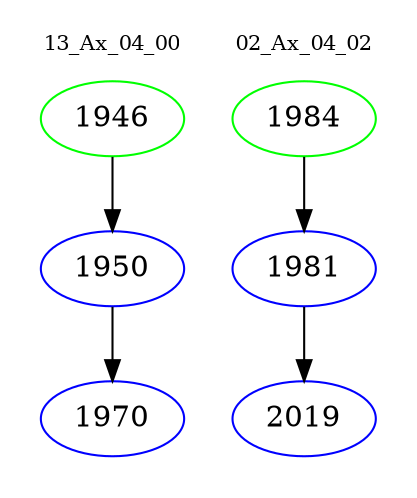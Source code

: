 digraph{
subgraph cluster_0 {
color = white
label = "13_Ax_04_00";
fontsize=10;
T0_1946 [label="1946", color="green"]
T0_1946 -> T0_1950 [color="black"]
T0_1950 [label="1950", color="blue"]
T0_1950 -> T0_1970 [color="black"]
T0_1970 [label="1970", color="blue"]
}
subgraph cluster_1 {
color = white
label = "02_Ax_04_02";
fontsize=10;
T1_1984 [label="1984", color="green"]
T1_1984 -> T1_1981 [color="black"]
T1_1981 [label="1981", color="blue"]
T1_1981 -> T1_2019 [color="black"]
T1_2019 [label="2019", color="blue"]
}
}
